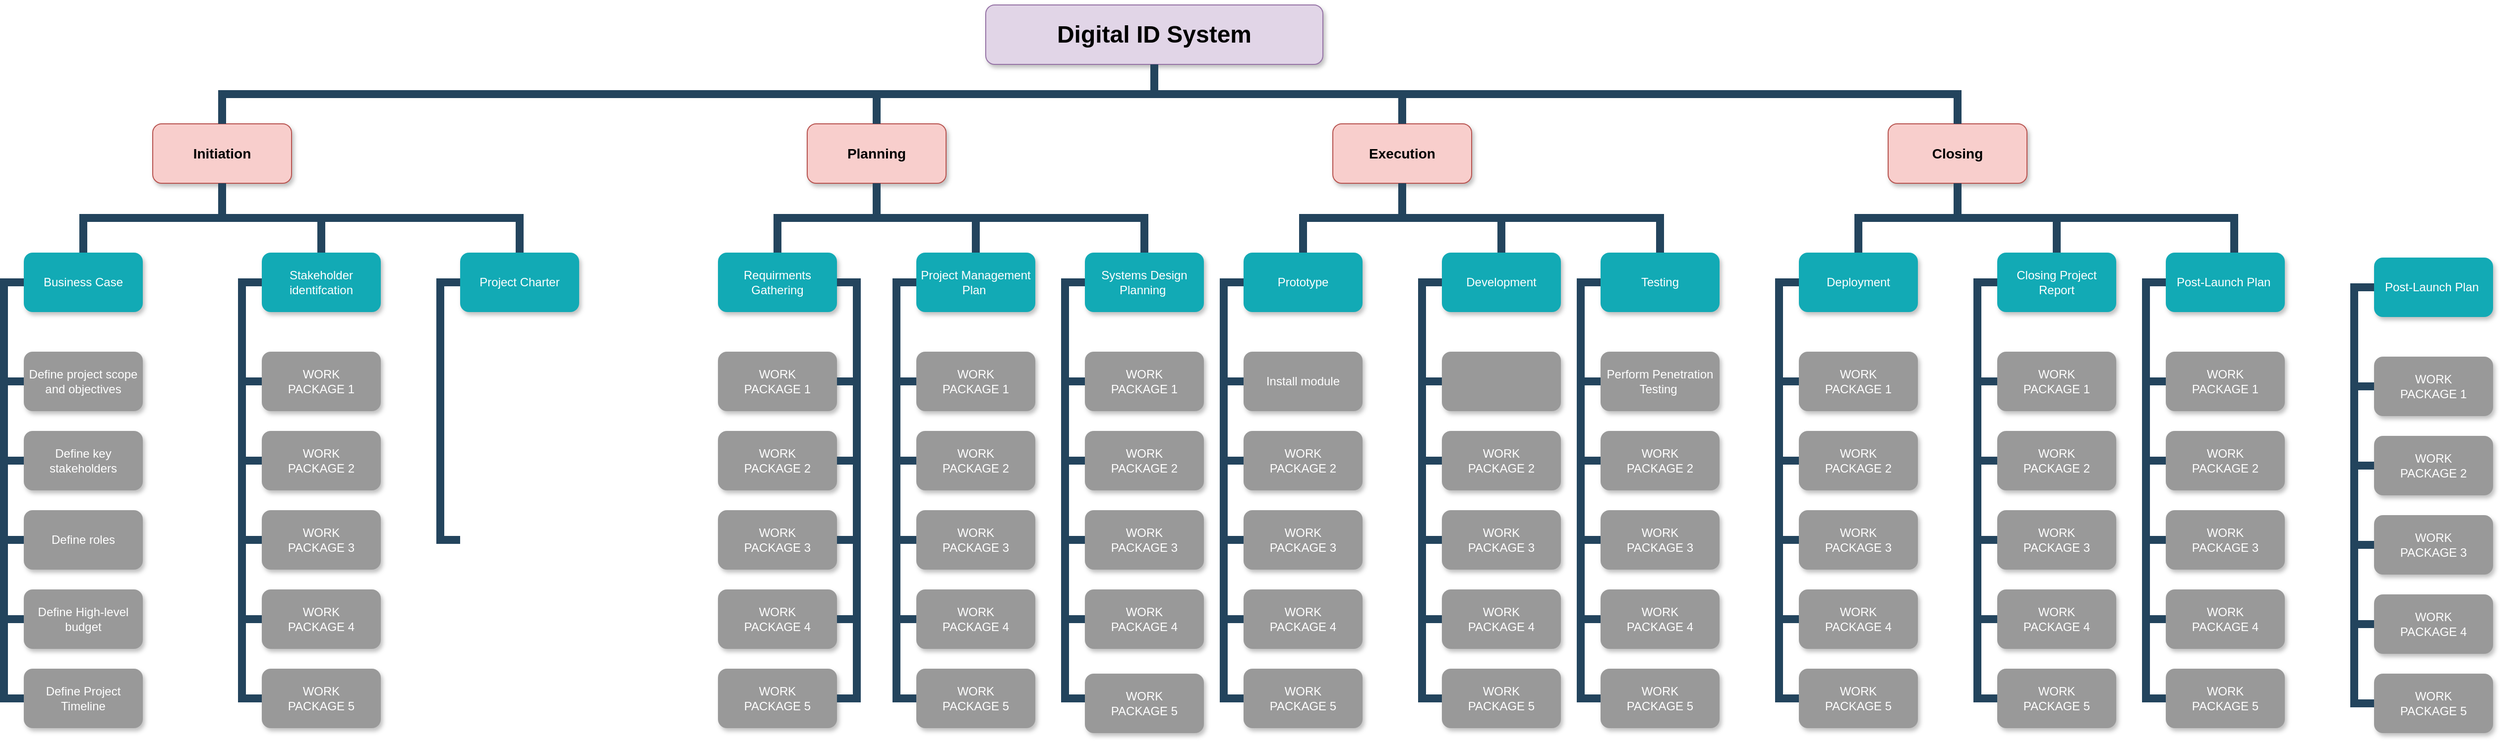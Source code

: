 <mxfile version="28.1.2">
  <diagram name="Page-1" id="64c3da0e-402f-94eb-ee01-a36477274f13">
    <mxGraphModel dx="1285" dy="650" grid="1" gridSize="10" guides="1" tooltips="1" connect="1" arrows="1" fold="1" page="1" pageScale="1" pageWidth="1169" pageHeight="826" background="none" math="0" shadow="0">
      <root>
        <mxCell id="0" />
        <mxCell id="1" parent="0" />
        <mxCell id="2" value="Digital ID System" style="whiteSpace=wrap;rounded=1;shadow=1;fillColor=#e1d5e7;strokeColor=#9673a6;fontStyle=1;fontSize=24" parent="1" vertex="1">
          <mxGeometry x="1000" y="50" width="340" height="60" as="geometry" />
        </mxCell>
        <mxCell id="3" value="Initiation" style="whiteSpace=wrap;rounded=1;fillColor=#f8cecc;strokeColor=#b85450;shadow=1;fontStyle=1;fontSize=14" parent="1" vertex="1">
          <mxGeometry x="160" y="170.0" width="140" height="60" as="geometry" />
        </mxCell>
        <mxCell id="4" value="Planning" style="whiteSpace=wrap;rounded=1;fillColor=#f8cecc;strokeColor=#b85450;shadow=1;fontStyle=1;fontSize=14" parent="1" vertex="1">
          <mxGeometry x="820" y="170.0" width="140" height="60" as="geometry" />
        </mxCell>
        <mxCell id="6" value="Execution" style="whiteSpace=wrap;rounded=1;fillColor=#f8cecc;strokeColor=#b85450;shadow=1;fontStyle=1;fontSize=14" parent="1" vertex="1">
          <mxGeometry x="1350" y="170.0" width="140" height="60" as="geometry" />
        </mxCell>
        <mxCell id="7" value="Closing" style="whiteSpace=wrap;rounded=1;fillColor=#f8cecc;strokeColor=#b85450;shadow=1;fontStyle=1;fontSize=14" parent="1" vertex="1">
          <mxGeometry x="1910" y="170.0" width="140" height="60" as="geometry" />
        </mxCell>
        <mxCell id="10" value="Business Case" style="whiteSpace=wrap;rounded=1;fillColor=#12AAB5;strokeColor=none;shadow=1;fontColor=#FFFFFF;" parent="1" vertex="1">
          <mxGeometry x="30" y="300.0" width="120" height="60" as="geometry" />
        </mxCell>
        <mxCell id="12" value="Stakeholder identifcation" style="whiteSpace=wrap;rounded=1;fillColor=#12AAB5;strokeColor=none;shadow=1;fontColor=#FFFFFF;" parent="1" vertex="1">
          <mxGeometry x="270" y="300.0" width="120" height="60" as="geometry" />
        </mxCell>
        <mxCell id="23" value="Define project scope and objectives" style="whiteSpace=wrap;rounded=1;fillColor=#999999;strokeColor=none;shadow=1;fontColor=#FFFFFF;fontStyle=0" parent="1" vertex="1">
          <mxGeometry x="30.0" y="400.0" width="120" height="60" as="geometry" />
        </mxCell>
        <mxCell id="24" value="Define key stakeholders" style="whiteSpace=wrap;rounded=1;fillColor=#999999;strokeColor=none;shadow=1;fontColor=#FFFFFF;fontStyle=0" parent="1" vertex="1">
          <mxGeometry x="30.0" y="480.0" width="120" height="60" as="geometry" />
        </mxCell>
        <mxCell id="25" value="Define roles" style="whiteSpace=wrap;rounded=1;fillColor=#999999;strokeColor=none;shadow=1;fontColor=#FFFFFF;fontStyle=0" parent="1" vertex="1">
          <mxGeometry x="30.0" y="560.0" width="120" height="60" as="geometry" />
        </mxCell>
        <mxCell id="26" value="Define High-level budget" style="whiteSpace=wrap;rounded=1;fillColor=#999999;strokeColor=none;shadow=1;fontColor=#FFFFFF;fontStyle=0" parent="1" vertex="1">
          <mxGeometry x="30.0" y="640.0" width="120" height="60" as="geometry" />
        </mxCell>
        <mxCell id="27" value="Define Project Timeline" style="whiteSpace=wrap;rounded=1;fillColor=#999999;strokeColor=none;shadow=1;fontColor=#FFFFFF;fontStyle=0" parent="1" vertex="1">
          <mxGeometry x="30.0" y="720.0" width="120" height="60" as="geometry" />
        </mxCell>
        <mxCell id="38" value="WORK&#xa;PACKAGE 1" style="whiteSpace=wrap;rounded=1;fillColor=#999999;strokeColor=none;shadow=1;fontColor=#FFFFFF;fontStyle=0" parent="1" vertex="1">
          <mxGeometry x="270.0" y="400.0" width="120" height="60" as="geometry" />
        </mxCell>
        <mxCell id="39" value="WORK&#xa;PACKAGE 2" style="whiteSpace=wrap;rounded=1;fillColor=#999999;strokeColor=none;shadow=1;fontColor=#FFFFFF;fontStyle=0" parent="1" vertex="1">
          <mxGeometry x="270.0" y="480.0" width="120" height="60" as="geometry" />
        </mxCell>
        <mxCell id="40" value="WORK&#xa;PACKAGE 3" style="whiteSpace=wrap;rounded=1;fillColor=#999999;strokeColor=none;shadow=1;fontColor=#FFFFFF;fontStyle=0" parent="1" vertex="1">
          <mxGeometry x="270.0" y="560.0" width="120" height="60" as="geometry" />
        </mxCell>
        <mxCell id="41" value="WORK&#xa;PACKAGE 4" style="whiteSpace=wrap;rounded=1;fillColor=#999999;strokeColor=none;shadow=1;fontColor=#FFFFFF;fontStyle=0" parent="1" vertex="1">
          <mxGeometry x="270.0" y="640.0" width="120" height="60" as="geometry" />
        </mxCell>
        <mxCell id="42" value="WORK&#xa;PACKAGE 5" style="whiteSpace=wrap;rounded=1;fillColor=#999999;strokeColor=none;shadow=1;fontColor=#FFFFFF;fontStyle=0" parent="1" vertex="1">
          <mxGeometry x="270" y="720.0" width="120" height="60" as="geometry" />
        </mxCell>
        <mxCell id="43" value="Requirments Gathering" style="whiteSpace=wrap;rounded=1;fillColor=#12AAB5;strokeColor=none;shadow=1;fontColor=#FFFFFF;" parent="1" vertex="1">
          <mxGeometry x="730.0" y="300.0" width="120" height="60" as="geometry" />
        </mxCell>
        <mxCell id="44" value="Project Management Plan " style="whiteSpace=wrap;rounded=1;fillColor=#12AAB5;strokeColor=none;shadow=1;fontColor=#FFFFFF;" parent="1" vertex="1">
          <mxGeometry x="930.0" y="300.0" width="120" height="60" as="geometry" />
        </mxCell>
        <mxCell id="45" value="WORK&#xa;PACKAGE 1" style="whiteSpace=wrap;rounded=1;fillColor=#999999;strokeColor=none;shadow=1;fontColor=#FFFFFF;fontStyle=0" parent="1" vertex="1">
          <mxGeometry x="730.0" y="400.0" width="120" height="60" as="geometry" />
        </mxCell>
        <mxCell id="46" value="WORK&#xa;PACKAGE 2" style="whiteSpace=wrap;rounded=1;fillColor=#999999;strokeColor=none;shadow=1;fontColor=#FFFFFF;fontStyle=0" parent="1" vertex="1">
          <mxGeometry x="730.0" y="480.0" width="120" height="60" as="geometry" />
        </mxCell>
        <mxCell id="47" value="WORK&#xa;PACKAGE 3" style="whiteSpace=wrap;rounded=1;fillColor=#999999;strokeColor=none;shadow=1;fontColor=#FFFFFF;fontStyle=0" parent="1" vertex="1">
          <mxGeometry x="730.0" y="560.0" width="120" height="60" as="geometry" />
        </mxCell>
        <mxCell id="48" value="WORK&#xa;PACKAGE 4" style="whiteSpace=wrap;rounded=1;fillColor=#999999;strokeColor=none;shadow=1;fontColor=#FFFFFF;fontStyle=0" parent="1" vertex="1">
          <mxGeometry x="730" y="640.0" width="120" height="60" as="geometry" />
        </mxCell>
        <mxCell id="49" value="WORK&#xa;PACKAGE 5" style="whiteSpace=wrap;rounded=1;fillColor=#999999;strokeColor=none;shadow=1;fontColor=#FFFFFF;fontStyle=0" parent="1" vertex="1">
          <mxGeometry x="730.0" y="720.0" width="120" height="60" as="geometry" />
        </mxCell>
        <mxCell id="50" value="WORK&#xa;PACKAGE 1" style="whiteSpace=wrap;rounded=1;fillColor=#999999;strokeColor=none;shadow=1;fontColor=#FFFFFF;fontStyle=0" parent="1" vertex="1">
          <mxGeometry x="930.0" y="400.0" width="120" height="60" as="geometry" />
        </mxCell>
        <mxCell id="51" value="WORK&#xa;PACKAGE 2" style="whiteSpace=wrap;rounded=1;fillColor=#999999;strokeColor=none;shadow=1;fontColor=#FFFFFF;fontStyle=0" parent="1" vertex="1">
          <mxGeometry x="930.0" y="480.0" width="120" height="60" as="geometry" />
        </mxCell>
        <mxCell id="52" value="WORK&#xa;PACKAGE 3" style="whiteSpace=wrap;rounded=1;fillColor=#999999;strokeColor=none;shadow=1;fontColor=#FFFFFF;fontStyle=0" parent="1" vertex="1">
          <mxGeometry x="930.0" y="560.0" width="120" height="60" as="geometry" />
        </mxCell>
        <mxCell id="53" value="WORK&#xa;PACKAGE 4" style="whiteSpace=wrap;rounded=1;fillColor=#999999;strokeColor=none;shadow=1;fontColor=#FFFFFF;fontStyle=0" parent="1" vertex="1">
          <mxGeometry x="930.0" y="640.0" width="120" height="60" as="geometry" />
        </mxCell>
        <mxCell id="54" value="WORK&#xa;PACKAGE 5" style="whiteSpace=wrap;rounded=1;fillColor=#999999;strokeColor=none;shadow=1;fontColor=#FFFFFF;fontStyle=0" parent="1" vertex="1">
          <mxGeometry x="930.0" y="720.0" width="120" height="60" as="geometry" />
        </mxCell>
        <mxCell id="103" value="" style="edgeStyle=elbowEdgeStyle;elbow=vertical;rounded=0;fontColor=#000000;endArrow=none;endFill=0;strokeWidth=8;strokeColor=#23445D;" parent="1" source="3" target="10" edge="1">
          <mxGeometry width="100" height="100" relative="1" as="geometry">
            <mxPoint x="20" y="290" as="sourcePoint" />
            <mxPoint x="120" y="190" as="targetPoint" />
          </mxGeometry>
        </mxCell>
        <mxCell id="104" value="" style="edgeStyle=elbowEdgeStyle;elbow=vertical;rounded=0;fontColor=#000000;endArrow=none;endFill=0;strokeWidth=8;strokeColor=#23445D;" parent="1" source="3" target="12" edge="1">
          <mxGeometry width="100" height="100" relative="1" as="geometry">
            <mxPoint x="360" y="290" as="sourcePoint" />
            <mxPoint x="460" y="190" as="targetPoint" />
          </mxGeometry>
        </mxCell>
        <mxCell id="105" value="" style="edgeStyle=elbowEdgeStyle;elbow=horizontal;rounded=0;fontColor=#000000;endArrow=none;endFill=0;strokeWidth=8;strokeColor=#23445D;" parent="1" source="10" target="23" edge="1">
          <mxGeometry width="100" height="100" relative="1" as="geometry">
            <mxPoint x="-30" y="480" as="sourcePoint" />
            <mxPoint x="70" y="380" as="targetPoint" />
            <Array as="points">
              <mxPoint x="10" y="380" />
            </Array>
          </mxGeometry>
        </mxCell>
        <mxCell id="106" value="" style="edgeStyle=elbowEdgeStyle;elbow=horizontal;rounded=0;fontColor=#000000;endArrow=none;endFill=0;strokeWidth=8;strokeColor=#23445D;" parent="1" source="10" target="24" edge="1">
          <mxGeometry width="100" height="100" relative="1" as="geometry">
            <mxPoint x="40" y="340" as="sourcePoint" />
            <mxPoint x="40" y="440" as="targetPoint" />
            <Array as="points">
              <mxPoint x="10" y="400" />
            </Array>
          </mxGeometry>
        </mxCell>
        <mxCell id="107" value="" style="edgeStyle=elbowEdgeStyle;elbow=horizontal;rounded=0;fontColor=#000000;endArrow=none;endFill=0;strokeWidth=8;strokeColor=#23445D;" parent="1" source="10" target="27" edge="1">
          <mxGeometry width="100" height="100" relative="1" as="geometry">
            <mxPoint x="40" y="340" as="sourcePoint" />
            <mxPoint x="40" y="440" as="targetPoint" />
            <Array as="points">
              <mxPoint x="10" y="540" />
            </Array>
          </mxGeometry>
        </mxCell>
        <mxCell id="109" value="" style="edgeStyle=elbowEdgeStyle;elbow=horizontal;rounded=0;fontColor=#000000;endArrow=none;endFill=0;strokeWidth=8;strokeColor=#23445D;" parent="1" source="10" target="26" edge="1">
          <mxGeometry width="100" height="100" relative="1" as="geometry">
            <mxPoint x="60" y="360" as="sourcePoint" />
            <mxPoint x="60" y="460" as="targetPoint" />
            <Array as="points">
              <mxPoint x="10" y="410" />
            </Array>
          </mxGeometry>
        </mxCell>
        <mxCell id="110" value="" style="edgeStyle=elbowEdgeStyle;elbow=horizontal;rounded=0;fontColor=#000000;endArrow=none;endFill=0;strokeWidth=8;strokeColor=#23445D;" parent="1" source="10" target="25" edge="1">
          <mxGeometry width="100" height="100" relative="1" as="geometry">
            <mxPoint x="70" y="370" as="sourcePoint" />
            <mxPoint x="70" y="470" as="targetPoint" />
            <Array as="points">
              <mxPoint x="10" y="430" />
            </Array>
          </mxGeometry>
        </mxCell>
        <mxCell id="111" value="" style="edgeStyle=elbowEdgeStyle;elbow=horizontal;rounded=0;fontColor=#000000;endArrow=none;endFill=0;strokeWidth=8;strokeColor=#23445D;" parent="1" target="38" edge="1">
          <mxGeometry width="100" height="100" relative="1" as="geometry">
            <mxPoint x="260" y="330.0" as="sourcePoint" />
            <mxPoint x="260" y="430.0" as="targetPoint" />
            <Array as="points">
              <mxPoint x="250" y="380" />
            </Array>
          </mxGeometry>
        </mxCell>
        <mxCell id="112" value="" style="edgeStyle=elbowEdgeStyle;elbow=horizontal;rounded=0;fontColor=#000000;endArrow=none;endFill=0;strokeWidth=8;strokeColor=#23445D;" parent="1" source="12" target="39" edge="1">
          <mxGeometry width="100" height="100" relative="1" as="geometry">
            <mxPoint x="260" y="330.0" as="sourcePoint" />
            <mxPoint x="260" y="510.0" as="targetPoint" />
            <Array as="points">
              <mxPoint x="250" y="420" />
            </Array>
          </mxGeometry>
        </mxCell>
        <mxCell id="113" value="" style="edgeStyle=elbowEdgeStyle;elbow=horizontal;rounded=0;fontColor=#000000;endArrow=none;endFill=0;strokeWidth=8;strokeColor=#23445D;" parent="1" source="12" target="42" edge="1">
          <mxGeometry width="100" height="100" relative="1" as="geometry">
            <mxPoint x="260" y="330.0" as="sourcePoint" />
            <mxPoint x="260.0" y="750.0" as="targetPoint" />
            <Array as="points">
              <mxPoint x="250" y="540" />
            </Array>
          </mxGeometry>
        </mxCell>
        <mxCell id="114" value="" style="edgeStyle=elbowEdgeStyle;elbow=horizontal;rounded=0;fontColor=#000000;endArrow=none;endFill=0;strokeWidth=8;strokeColor=#23445D;" parent="1" source="12" target="41" edge="1">
          <mxGeometry width="100" height="100" relative="1" as="geometry">
            <mxPoint x="260" y="330.0" as="sourcePoint" />
            <mxPoint x="260.0" y="670.0" as="targetPoint" />
            <Array as="points">
              <mxPoint x="250" y="500" />
            </Array>
          </mxGeometry>
        </mxCell>
        <mxCell id="115" value="" style="edgeStyle=elbowEdgeStyle;elbow=horizontal;rounded=0;fontColor=#000000;endArrow=none;endFill=0;strokeWidth=8;strokeColor=#23445D;" parent="1" source="12" target="40" edge="1">
          <mxGeometry width="100" height="100" relative="1" as="geometry">
            <mxPoint x="260" y="330.0" as="sourcePoint" />
            <mxPoint x="260" y="590.0" as="targetPoint" />
            <Array as="points">
              <mxPoint x="250" y="460" />
            </Array>
          </mxGeometry>
        </mxCell>
        <mxCell id="116" value="" style="edgeStyle=elbowEdgeStyle;elbow=vertical;rounded=0;fontColor=#000000;endArrow=none;endFill=0;strokeWidth=8;strokeColor=#23445D;" parent="1" source="4" target="43" edge="1">
          <mxGeometry width="100" height="100" relative="1" as="geometry">
            <mxPoint x="530" y="240.0" as="sourcePoint" />
            <mxPoint x="430" y="310" as="targetPoint" />
          </mxGeometry>
        </mxCell>
        <mxCell id="117" value="" style="edgeStyle=elbowEdgeStyle;elbow=vertical;rounded=0;fontColor=#000000;endArrow=none;endFill=0;strokeWidth=8;strokeColor=#23445D;" parent="1" source="4" target="44" edge="1">
          <mxGeometry width="100" height="100" relative="1" as="geometry">
            <mxPoint x="530" y="240.0" as="sourcePoint" />
            <mxPoint x="630" y="310" as="targetPoint" />
          </mxGeometry>
        </mxCell>
        <mxCell id="118" value="" style="edgeStyle=elbowEdgeStyle;elbow=horizontal;rounded=0;fontColor=#000000;endArrow=none;endFill=0;strokeWidth=8;strokeColor=#23445D;" parent="1" source="43" target="45" edge="1">
          <mxGeometry width="100" height="100" relative="1" as="geometry">
            <mxPoint x="870" y="330.0" as="sourcePoint" />
            <mxPoint x="880.0" y="430" as="targetPoint" />
            <Array as="points">
              <mxPoint x="870" y="380" />
            </Array>
          </mxGeometry>
        </mxCell>
        <mxCell id="119" value="" style="edgeStyle=elbowEdgeStyle;elbow=horizontal;rounded=0;fontColor=#000000;endArrow=none;endFill=0;strokeWidth=8;strokeColor=#23445D;" parent="1" source="43" target="46" edge="1">
          <mxGeometry width="100" height="100" relative="1" as="geometry">
            <mxPoint x="880" y="330" as="sourcePoint" />
            <mxPoint x="880.0" y="510" as="targetPoint" />
            <Array as="points">
              <mxPoint x="870" y="420" />
            </Array>
          </mxGeometry>
        </mxCell>
        <mxCell id="120" value="" style="edgeStyle=elbowEdgeStyle;elbow=horizontal;rounded=0;fontColor=#000000;endArrow=none;endFill=0;strokeWidth=8;strokeColor=#23445D;" parent="1" source="43" target="49" edge="1">
          <mxGeometry width="100" height="100" relative="1" as="geometry">
            <mxPoint x="880" y="330" as="sourcePoint" />
            <mxPoint x="880" y="750" as="targetPoint" />
            <Array as="points">
              <mxPoint x="870" y="550" />
            </Array>
          </mxGeometry>
        </mxCell>
        <mxCell id="121" value="" style="edgeStyle=elbowEdgeStyle;elbow=horizontal;rounded=0;fontColor=#000000;endArrow=none;endFill=0;strokeWidth=8;strokeColor=#23445D;" parent="1" source="43" target="48" edge="1">
          <mxGeometry width="100" height="100" relative="1" as="geometry">
            <mxPoint x="880" y="330" as="sourcePoint" />
            <mxPoint x="880" y="670" as="targetPoint" />
            <Array as="points">
              <mxPoint x="870" y="500" />
            </Array>
          </mxGeometry>
        </mxCell>
        <mxCell id="122" value="" style="edgeStyle=elbowEdgeStyle;elbow=horizontal;rounded=0;fontColor=#000000;endArrow=none;endFill=0;strokeWidth=8;strokeColor=#23445D;" parent="1" source="43" target="47" edge="1">
          <mxGeometry width="100" height="100" relative="1" as="geometry">
            <mxPoint x="880" y="330" as="sourcePoint" />
            <mxPoint x="880.0" y="590" as="targetPoint" />
            <Array as="points">
              <mxPoint x="870" y="470" />
            </Array>
          </mxGeometry>
        </mxCell>
        <mxCell id="123" value="" style="edgeStyle=elbowEdgeStyle;elbow=horizontal;rounded=0;fontColor=#000000;endArrow=none;endFill=0;strokeWidth=8;strokeColor=#23445D;" parent="1" source="44" target="50" edge="1">
          <mxGeometry width="100" height="100" relative="1" as="geometry">
            <mxPoint x="900" y="330.0" as="sourcePoint" />
            <mxPoint x="910.0" y="430" as="targetPoint" />
            <Array as="points">
              <mxPoint x="910" y="380" />
            </Array>
          </mxGeometry>
        </mxCell>
        <mxCell id="124" value="" style="edgeStyle=elbowEdgeStyle;elbow=horizontal;rounded=0;fontColor=#000000;endArrow=none;endFill=0;strokeWidth=8;strokeColor=#23445D;" parent="1" source="44" target="51" edge="1">
          <mxGeometry width="100" height="100" relative="1" as="geometry">
            <mxPoint x="910" y="330" as="sourcePoint" />
            <mxPoint x="910.0" y="510" as="targetPoint" />
            <Array as="points">
              <mxPoint x="910" y="420" />
            </Array>
          </mxGeometry>
        </mxCell>
        <mxCell id="125" value="" style="edgeStyle=elbowEdgeStyle;elbow=horizontal;rounded=0;fontColor=#000000;endArrow=none;endFill=0;strokeWidth=8;strokeColor=#23445D;" parent="1" source="44" target="54" edge="1">
          <mxGeometry width="100" height="100" relative="1" as="geometry">
            <mxPoint x="910" y="330" as="sourcePoint" />
            <mxPoint x="910" y="750" as="targetPoint" />
            <Array as="points">
              <mxPoint x="910" y="540" />
            </Array>
          </mxGeometry>
        </mxCell>
        <mxCell id="126" value="" style="edgeStyle=elbowEdgeStyle;elbow=horizontal;rounded=0;fontColor=#000000;endArrow=none;endFill=0;strokeWidth=8;strokeColor=#23445D;" parent="1" source="44" target="53" edge="1">
          <mxGeometry width="100" height="100" relative="1" as="geometry">
            <mxPoint x="910" y="330" as="sourcePoint" />
            <mxPoint x="910" y="670" as="targetPoint" />
            <Array as="points">
              <mxPoint x="910" y="500" />
            </Array>
          </mxGeometry>
        </mxCell>
        <mxCell id="127" value="" style="edgeStyle=elbowEdgeStyle;elbow=horizontal;rounded=0;fontColor=#000000;endArrow=none;endFill=0;strokeWidth=8;strokeColor=#23445D;" parent="1" source="44" target="52" edge="1">
          <mxGeometry width="100" height="100" relative="1" as="geometry">
            <mxPoint x="910" y="330" as="sourcePoint" />
            <mxPoint x="910.0" y="590" as="targetPoint" />
            <Array as="points">
              <mxPoint x="910" y="470" />
            </Array>
          </mxGeometry>
        </mxCell>
        <mxCell id="133" value="Prototype" style="whiteSpace=wrap;rounded=1;fillColor=#12AAB5;strokeColor=none;shadow=1;fontColor=#FFFFFF;" parent="1" vertex="1">
          <mxGeometry x="1260.0" y="300.0" width="120" height="60" as="geometry" />
        </mxCell>
        <mxCell id="134" value="Development" style="whiteSpace=wrap;rounded=1;fillColor=#12AAB5;strokeColor=none;shadow=1;fontColor=#FFFFFF;" parent="1" vertex="1">
          <mxGeometry x="1460.0" y="300.0" width="120" height="60" as="geometry" />
        </mxCell>
        <mxCell id="135" value="Install module" style="whiteSpace=wrap;rounded=1;fillColor=#999999;strokeColor=none;shadow=1;fontColor=#FFFFFF;fontStyle=0" parent="1" vertex="1">
          <mxGeometry x="1260.0" y="400.0" width="120" height="60" as="geometry" />
        </mxCell>
        <mxCell id="136" value="WORK&#xa;PACKAGE 2" style="whiteSpace=wrap;rounded=1;fillColor=#999999;strokeColor=none;shadow=1;fontColor=#FFFFFF;fontStyle=0" parent="1" vertex="1">
          <mxGeometry x="1260" y="480.0" width="120" height="60" as="geometry" />
        </mxCell>
        <mxCell id="137" value="WORK&#xa;PACKAGE 3" style="whiteSpace=wrap;rounded=1;fillColor=#999999;strokeColor=none;shadow=1;fontColor=#FFFFFF;fontStyle=0" parent="1" vertex="1">
          <mxGeometry x="1260.0" y="560.0" width="120" height="60" as="geometry" />
        </mxCell>
        <mxCell id="138" value="WORK&#xa;PACKAGE 4" style="whiteSpace=wrap;rounded=1;fillColor=#999999;strokeColor=none;shadow=1;fontColor=#FFFFFF;fontStyle=0" parent="1" vertex="1">
          <mxGeometry x="1260" y="640.0" width="120" height="60" as="geometry" />
        </mxCell>
        <mxCell id="139" value="WORK&#xa;PACKAGE 5" style="whiteSpace=wrap;rounded=1;fillColor=#999999;strokeColor=none;shadow=1;fontColor=#FFFFFF;fontStyle=0" parent="1" vertex="1">
          <mxGeometry x="1260" y="720.0" width="120" height="60" as="geometry" />
        </mxCell>
        <mxCell id="140" value="" style="whiteSpace=wrap;rounded=1;fillColor=#999999;strokeColor=none;shadow=1;fontColor=#FFFFFF;fontStyle=0" parent="1" vertex="1">
          <mxGeometry x="1460.0" y="400.0" width="120" height="60" as="geometry" />
        </mxCell>
        <mxCell id="141" value="WORK&#xa;PACKAGE 2" style="whiteSpace=wrap;rounded=1;fillColor=#999999;strokeColor=none;shadow=1;fontColor=#FFFFFF;fontStyle=0" parent="1" vertex="1">
          <mxGeometry x="1460.0" y="480.0" width="120" height="60" as="geometry" />
        </mxCell>
        <mxCell id="142" value="WORK&#xa;PACKAGE 3" style="whiteSpace=wrap;rounded=1;fillColor=#999999;strokeColor=none;shadow=1;fontColor=#FFFFFF;fontStyle=0" parent="1" vertex="1">
          <mxGeometry x="1460.0" y="560.0" width="120" height="60" as="geometry" />
        </mxCell>
        <mxCell id="143" value="WORK&#xa;PACKAGE 4" style="whiteSpace=wrap;rounded=1;fillColor=#999999;strokeColor=none;shadow=1;fontColor=#FFFFFF;fontStyle=0" parent="1" vertex="1">
          <mxGeometry x="1460.0" y="640.0" width="120" height="60" as="geometry" />
        </mxCell>
        <mxCell id="144" value="WORK&#xa;PACKAGE 5" style="whiteSpace=wrap;rounded=1;fillColor=#999999;strokeColor=none;shadow=1;fontColor=#FFFFFF;fontStyle=0" parent="1" vertex="1">
          <mxGeometry x="1460.0" y="720.0" width="120" height="60" as="geometry" />
        </mxCell>
        <mxCell id="145" value="" style="edgeStyle=elbowEdgeStyle;elbow=horizontal;rounded=0;fontColor=#000000;endArrow=none;endFill=0;strokeWidth=8;strokeColor=#23445D;" parent="1" source="133" target="135" edge="1">
          <mxGeometry width="100" height="100" relative="1" as="geometry">
            <mxPoint x="1240" y="330.0" as="sourcePoint" />
            <mxPoint x="1250.0" y="430" as="targetPoint" />
            <Array as="points">
              <mxPoint x="1240" y="380" />
            </Array>
          </mxGeometry>
        </mxCell>
        <mxCell id="146" value="" style="edgeStyle=elbowEdgeStyle;elbow=horizontal;rounded=0;fontColor=#000000;endArrow=none;endFill=0;strokeWidth=8;strokeColor=#23445D;" parent="1" source="133" target="136" edge="1">
          <mxGeometry width="100" height="100" relative="1" as="geometry">
            <mxPoint x="1250" y="330" as="sourcePoint" />
            <mxPoint x="1250.0" y="510" as="targetPoint" />
            <Array as="points">
              <mxPoint x="1240" y="420" />
            </Array>
          </mxGeometry>
        </mxCell>
        <mxCell id="147" value="" style="edgeStyle=elbowEdgeStyle;elbow=horizontal;rounded=0;fontColor=#000000;endArrow=none;endFill=0;strokeWidth=8;strokeColor=#23445D;" parent="1" source="133" target="139" edge="1">
          <mxGeometry width="100" height="100" relative="1" as="geometry">
            <mxPoint x="1250" y="330" as="sourcePoint" />
            <mxPoint x="1250" y="750" as="targetPoint" />
            <Array as="points">
              <mxPoint x="1240" y="550" />
            </Array>
          </mxGeometry>
        </mxCell>
        <mxCell id="148" value="" style="edgeStyle=elbowEdgeStyle;elbow=horizontal;rounded=0;fontColor=#000000;endArrow=none;endFill=0;strokeWidth=8;strokeColor=#23445D;" parent="1" source="133" target="138" edge="1">
          <mxGeometry width="100" height="100" relative="1" as="geometry">
            <mxPoint x="1250" y="330" as="sourcePoint" />
            <mxPoint x="1250" y="670" as="targetPoint" />
            <Array as="points">
              <mxPoint x="1240" y="500" />
            </Array>
          </mxGeometry>
        </mxCell>
        <mxCell id="149" value="" style="edgeStyle=elbowEdgeStyle;elbow=horizontal;rounded=0;fontColor=#000000;endArrow=none;endFill=0;strokeWidth=8;strokeColor=#23445D;" parent="1" source="133" target="137" edge="1">
          <mxGeometry width="100" height="100" relative="1" as="geometry">
            <mxPoint x="1250" y="330" as="sourcePoint" />
            <mxPoint x="1250.0" y="590" as="targetPoint" />
            <Array as="points">
              <mxPoint x="1240" y="470" />
            </Array>
          </mxGeometry>
        </mxCell>
        <mxCell id="150" value="" style="edgeStyle=elbowEdgeStyle;elbow=horizontal;rounded=0;fontColor=#000000;endArrow=none;endFill=0;strokeWidth=8;strokeColor=#23445D;" parent="1" source="134" target="140" edge="1">
          <mxGeometry width="100" height="100" relative="1" as="geometry">
            <mxPoint x="1430" y="330.0" as="sourcePoint" />
            <mxPoint x="1440.0" y="430" as="targetPoint" />
            <Array as="points">
              <mxPoint x="1440" y="380" />
            </Array>
          </mxGeometry>
        </mxCell>
        <mxCell id="151" value="" style="edgeStyle=elbowEdgeStyle;elbow=horizontal;rounded=0;fontColor=#000000;endArrow=none;endFill=0;strokeWidth=8;strokeColor=#23445D;" parent="1" source="134" target="141" edge="1">
          <mxGeometry width="100" height="100" relative="1" as="geometry">
            <mxPoint x="1440" y="330" as="sourcePoint" />
            <mxPoint x="1440.0" y="510" as="targetPoint" />
            <Array as="points">
              <mxPoint x="1440" y="420" />
            </Array>
          </mxGeometry>
        </mxCell>
        <mxCell id="152" value="" style="edgeStyle=elbowEdgeStyle;elbow=horizontal;rounded=0;fontColor=#000000;endArrow=none;endFill=0;strokeWidth=8;strokeColor=#23445D;" parent="1" source="134" target="144" edge="1">
          <mxGeometry width="100" height="100" relative="1" as="geometry">
            <mxPoint x="1440" y="330" as="sourcePoint" />
            <mxPoint x="1440" y="750" as="targetPoint" />
            <Array as="points">
              <mxPoint x="1440" y="540" />
            </Array>
          </mxGeometry>
        </mxCell>
        <mxCell id="153" value="" style="edgeStyle=elbowEdgeStyle;elbow=horizontal;rounded=0;fontColor=#000000;endArrow=none;endFill=0;strokeWidth=8;strokeColor=#23445D;" parent="1" source="134" target="143" edge="1">
          <mxGeometry width="100" height="100" relative="1" as="geometry">
            <mxPoint x="1440" y="330" as="sourcePoint" />
            <mxPoint x="1440" y="670" as="targetPoint" />
            <Array as="points">
              <mxPoint x="1440" y="500" />
            </Array>
          </mxGeometry>
        </mxCell>
        <mxCell id="154" value="" style="edgeStyle=elbowEdgeStyle;elbow=horizontal;rounded=0;fontColor=#000000;endArrow=none;endFill=0;strokeWidth=8;strokeColor=#23445D;" parent="1" source="134" target="142" edge="1">
          <mxGeometry width="100" height="100" relative="1" as="geometry">
            <mxPoint x="1440" y="330" as="sourcePoint" />
            <mxPoint x="1440.0" y="590" as="targetPoint" />
            <Array as="points">
              <mxPoint x="1440" y="470" />
            </Array>
          </mxGeometry>
        </mxCell>
        <mxCell id="155" value="Deployment" style="whiteSpace=wrap;rounded=1;fillColor=#12AAB5;strokeColor=none;shadow=1;fontColor=#FFFFFF;" parent="1" vertex="1">
          <mxGeometry x="1820.0" y="300.0" width="120" height="60" as="geometry" />
        </mxCell>
        <mxCell id="156" value="Closing Project Report" style="whiteSpace=wrap;rounded=1;fillColor=#12AAB5;strokeColor=none;shadow=1;fontColor=#FFFFFF;" parent="1" vertex="1">
          <mxGeometry x="2020.0" y="300.0" width="120" height="60" as="geometry" />
        </mxCell>
        <mxCell id="157" value="WORK&#xa;PACKAGE 1" style="whiteSpace=wrap;rounded=1;fillColor=#999999;strokeColor=none;shadow=1;fontColor=#FFFFFF;fontStyle=0" parent="1" vertex="1">
          <mxGeometry x="1820.0" y="400.0" width="120" height="60" as="geometry" />
        </mxCell>
        <mxCell id="158" value="WORK&#xa;PACKAGE 2" style="whiteSpace=wrap;rounded=1;fillColor=#999999;strokeColor=none;shadow=1;fontColor=#FFFFFF;fontStyle=0" parent="1" vertex="1">
          <mxGeometry x="1820" y="480.0" width="120" height="60" as="geometry" />
        </mxCell>
        <mxCell id="159" value="WORK&#xa;PACKAGE 3" style="whiteSpace=wrap;rounded=1;fillColor=#999999;strokeColor=none;shadow=1;fontColor=#FFFFFF;fontStyle=0" parent="1" vertex="1">
          <mxGeometry x="1820.0" y="560.0" width="120" height="60" as="geometry" />
        </mxCell>
        <mxCell id="160" value="WORK&#xa;PACKAGE 4" style="whiteSpace=wrap;rounded=1;fillColor=#999999;strokeColor=none;shadow=1;fontColor=#FFFFFF;fontStyle=0" parent="1" vertex="1">
          <mxGeometry x="1820" y="640.0" width="120" height="60" as="geometry" />
        </mxCell>
        <mxCell id="161" value="WORK&#xa;PACKAGE 5" style="whiteSpace=wrap;rounded=1;fillColor=#999999;strokeColor=none;shadow=1;fontColor=#FFFFFF;fontStyle=0" parent="1" vertex="1">
          <mxGeometry x="1820" y="720.0" width="120" height="60" as="geometry" />
        </mxCell>
        <mxCell id="162" value="WORK&#xa;PACKAGE 1" style="whiteSpace=wrap;rounded=1;fillColor=#999999;strokeColor=none;shadow=1;fontColor=#FFFFFF;fontStyle=0" parent="1" vertex="1">
          <mxGeometry x="2020.0" y="400.0" width="120" height="60" as="geometry" />
        </mxCell>
        <mxCell id="163" value="WORK&#xa;PACKAGE 2" style="whiteSpace=wrap;rounded=1;fillColor=#999999;strokeColor=none;shadow=1;fontColor=#FFFFFF;fontStyle=0" parent="1" vertex="1">
          <mxGeometry x="2020.0" y="480.0" width="120" height="60" as="geometry" />
        </mxCell>
        <mxCell id="164" value="WORK&#xa;PACKAGE 3" style="whiteSpace=wrap;rounded=1;fillColor=#999999;strokeColor=none;shadow=1;fontColor=#FFFFFF;fontStyle=0" parent="1" vertex="1">
          <mxGeometry x="2020.0" y="560.0" width="120" height="60" as="geometry" />
        </mxCell>
        <mxCell id="165" value="WORK&#xa;PACKAGE 4" style="whiteSpace=wrap;rounded=1;fillColor=#999999;strokeColor=none;shadow=1;fontColor=#FFFFFF;fontStyle=0" parent="1" vertex="1">
          <mxGeometry x="2020.0" y="640.0" width="120" height="60" as="geometry" />
        </mxCell>
        <mxCell id="166" value="WORK&#xa;PACKAGE 5" style="whiteSpace=wrap;rounded=1;fillColor=#999999;strokeColor=none;shadow=1;fontColor=#FFFFFF;fontStyle=0" parent="1" vertex="1">
          <mxGeometry x="2020.0" y="720.0" width="120" height="60" as="geometry" />
        </mxCell>
        <mxCell id="167" value="" style="edgeStyle=elbowEdgeStyle;elbow=horizontal;rounded=0;fontColor=#000000;endArrow=none;endFill=0;strokeWidth=8;strokeColor=#23445D;" parent="1" source="155" target="157" edge="1">
          <mxGeometry width="100" height="100" relative="1" as="geometry">
            <mxPoint x="1800" y="330.0" as="sourcePoint" />
            <mxPoint x="1810.0" y="430.0" as="targetPoint" />
            <Array as="points">
              <mxPoint x="1800" y="380.0" />
            </Array>
          </mxGeometry>
        </mxCell>
        <mxCell id="168" value="" style="edgeStyle=elbowEdgeStyle;elbow=horizontal;rounded=0;fontColor=#000000;endArrow=none;endFill=0;strokeWidth=8;strokeColor=#23445D;" parent="1" source="155" target="158" edge="1">
          <mxGeometry width="100" height="100" relative="1" as="geometry">
            <mxPoint x="1810" y="330.0" as="sourcePoint" />
            <mxPoint x="1810.0" y="510.0" as="targetPoint" />
            <Array as="points">
              <mxPoint x="1800" y="420.0" />
            </Array>
          </mxGeometry>
        </mxCell>
        <mxCell id="169" value="" style="edgeStyle=elbowEdgeStyle;elbow=horizontal;rounded=0;fontColor=#000000;endArrow=none;endFill=0;strokeWidth=8;strokeColor=#23445D;" parent="1" source="155" target="161" edge="1">
          <mxGeometry width="100" height="100" relative="1" as="geometry">
            <mxPoint x="1810" y="330.0" as="sourcePoint" />
            <mxPoint x="1810" y="750.0" as="targetPoint" />
            <Array as="points">
              <mxPoint x="1800" y="550.0" />
            </Array>
          </mxGeometry>
        </mxCell>
        <mxCell id="170" value="" style="edgeStyle=elbowEdgeStyle;elbow=horizontal;rounded=0;fontColor=#000000;endArrow=none;endFill=0;strokeWidth=8;strokeColor=#23445D;" parent="1" source="155" target="160" edge="1">
          <mxGeometry width="100" height="100" relative="1" as="geometry">
            <mxPoint x="1810" y="330.0" as="sourcePoint" />
            <mxPoint x="1810" y="670.0" as="targetPoint" />
            <Array as="points">
              <mxPoint x="1800" y="500.0" />
            </Array>
          </mxGeometry>
        </mxCell>
        <mxCell id="171" value="" style="edgeStyle=elbowEdgeStyle;elbow=horizontal;rounded=0;fontColor=#000000;endArrow=none;endFill=0;strokeWidth=8;strokeColor=#23445D;" parent="1" source="155" target="159" edge="1">
          <mxGeometry width="100" height="100" relative="1" as="geometry">
            <mxPoint x="1810" y="330.0" as="sourcePoint" />
            <mxPoint x="1810.0" y="590.0" as="targetPoint" />
            <Array as="points">
              <mxPoint x="1800" y="470.0" />
            </Array>
          </mxGeometry>
        </mxCell>
        <mxCell id="172" value="" style="edgeStyle=elbowEdgeStyle;elbow=horizontal;rounded=0;fontColor=#000000;endArrow=none;endFill=0;strokeWidth=8;strokeColor=#23445D;" parent="1" source="156" target="162" edge="1">
          <mxGeometry width="100" height="100" relative="1" as="geometry">
            <mxPoint x="1990" y="330.0" as="sourcePoint" />
            <mxPoint x="2000.0" y="430.0" as="targetPoint" />
            <Array as="points">
              <mxPoint x="2000" y="380.0" />
            </Array>
          </mxGeometry>
        </mxCell>
        <mxCell id="173" value="" style="edgeStyle=elbowEdgeStyle;elbow=horizontal;rounded=0;fontColor=#000000;endArrow=none;endFill=0;strokeWidth=8;strokeColor=#23445D;" parent="1" source="156" target="163" edge="1">
          <mxGeometry width="100" height="100" relative="1" as="geometry">
            <mxPoint x="2000" y="330.0" as="sourcePoint" />
            <mxPoint x="2000.0" y="510.0" as="targetPoint" />
            <Array as="points">
              <mxPoint x="2000" y="420.0" />
            </Array>
          </mxGeometry>
        </mxCell>
        <mxCell id="174" value="" style="edgeStyle=elbowEdgeStyle;elbow=horizontal;rounded=0;fontColor=#000000;endArrow=none;endFill=0;strokeWidth=8;strokeColor=#23445D;" parent="1" source="156" target="166" edge="1">
          <mxGeometry width="100" height="100" relative="1" as="geometry">
            <mxPoint x="2000" y="330.0" as="sourcePoint" />
            <mxPoint x="2000" y="750.0" as="targetPoint" />
            <Array as="points">
              <mxPoint x="2000" y="540.0" />
            </Array>
          </mxGeometry>
        </mxCell>
        <mxCell id="175" value="" style="edgeStyle=elbowEdgeStyle;elbow=horizontal;rounded=0;fontColor=#000000;endArrow=none;endFill=0;strokeWidth=8;strokeColor=#23445D;" parent="1" source="156" target="165" edge="1">
          <mxGeometry width="100" height="100" relative="1" as="geometry">
            <mxPoint x="2000" y="330.0" as="sourcePoint" />
            <mxPoint x="2000" y="670.0" as="targetPoint" />
            <Array as="points">
              <mxPoint x="2000" y="500.0" />
            </Array>
          </mxGeometry>
        </mxCell>
        <mxCell id="176" value="" style="edgeStyle=elbowEdgeStyle;elbow=horizontal;rounded=0;fontColor=#000000;endArrow=none;endFill=0;strokeWidth=8;strokeColor=#23445D;" parent="1" source="156" target="164" edge="1">
          <mxGeometry width="100" height="100" relative="1" as="geometry">
            <mxPoint x="2000" y="330.0" as="sourcePoint" />
            <mxPoint x="2000.0" y="590.0" as="targetPoint" />
            <Array as="points">
              <mxPoint x="2000" y="470.0" />
            </Array>
          </mxGeometry>
        </mxCell>
        <mxCell id="221" value="" style="edgeStyle=elbowEdgeStyle;elbow=vertical;rounded=0;fontColor=#000000;endArrow=none;endFill=0;strokeWidth=8;strokeColor=#23445D;" parent="1" source="6" target="133" edge="1">
          <mxGeometry width="100" height="100" relative="1" as="geometry">
            <mxPoint x="1230" y="270" as="sourcePoint" />
            <mxPoint x="1330" y="170" as="targetPoint" />
          </mxGeometry>
        </mxCell>
        <mxCell id="222" value="" style="edgeStyle=elbowEdgeStyle;elbow=vertical;rounded=0;fontColor=#000000;endArrow=none;endFill=0;strokeWidth=8;strokeColor=#23445D;" parent="1" source="6" target="134" edge="1">
          <mxGeometry width="100" height="100" relative="1" as="geometry">
            <mxPoint x="1480" y="280" as="sourcePoint" />
            <mxPoint x="1580" y="180" as="targetPoint" />
          </mxGeometry>
        </mxCell>
        <mxCell id="223" value="" style="edgeStyle=elbowEdgeStyle;elbow=vertical;rounded=0;fontColor=#000000;endArrow=none;endFill=0;strokeWidth=8;strokeColor=#23445D;" parent="1" source="7" target="155" edge="1">
          <mxGeometry width="100" height="100" relative="1" as="geometry">
            <mxPoint x="1980" y="300" as="sourcePoint" />
            <mxPoint x="1880" y="190" as="targetPoint" />
          </mxGeometry>
        </mxCell>
        <mxCell id="224" value="" style="edgeStyle=elbowEdgeStyle;elbow=vertical;rounded=0;fontColor=#000000;endArrow=none;endFill=0;strokeWidth=8;strokeColor=#23445D;" parent="1" source="7" target="156" edge="1">
          <mxGeometry width="100" height="100" relative="1" as="geometry">
            <mxPoint x="2070" y="290" as="sourcePoint" />
            <mxPoint x="2170" y="190" as="targetPoint" />
          </mxGeometry>
        </mxCell>
        <mxCell id="229" value="" style="edgeStyle=elbowEdgeStyle;elbow=vertical;rounded=0;fontColor=#000000;endArrow=none;endFill=0;strokeWidth=8;strokeColor=#23445D;" parent="1" source="2" target="3" edge="1">
          <mxGeometry width="100" height="100" relative="1" as="geometry">
            <mxPoint x="540" y="140" as="sourcePoint" />
            <mxPoint x="640" y="40" as="targetPoint" />
          </mxGeometry>
        </mxCell>
        <mxCell id="230" value="" style="edgeStyle=elbowEdgeStyle;elbow=vertical;rounded=0;fontColor=#000000;endArrow=none;endFill=0;strokeWidth=8;strokeColor=#23445D;" parent="1" source="2" target="4" edge="1">
          <mxGeometry width="100" height="100" relative="1" as="geometry">
            <mxPoint x="550" y="150" as="sourcePoint" />
            <mxPoint x="650" y="50" as="targetPoint" />
          </mxGeometry>
        </mxCell>
        <mxCell id="231" value="" style="edgeStyle=elbowEdgeStyle;elbow=vertical;rounded=0;fontColor=#000000;endArrow=none;endFill=0;strokeWidth=8;strokeColor=#23445D;" parent="1" source="2" target="6" edge="1">
          <mxGeometry width="100" height="100" relative="1" as="geometry">
            <mxPoint x="560" y="160" as="sourcePoint" />
            <mxPoint x="660" y="60" as="targetPoint" />
          </mxGeometry>
        </mxCell>
        <mxCell id="232" value="" style="edgeStyle=elbowEdgeStyle;elbow=vertical;rounded=0;fontColor=#000000;endArrow=none;endFill=0;strokeWidth=8;strokeColor=#23445D;" parent="1" source="2" target="7" edge="1">
          <mxGeometry width="100" height="100" relative="1" as="geometry">
            <mxPoint x="570" y="170" as="sourcePoint" />
            <mxPoint x="670" y="70" as="targetPoint" />
          </mxGeometry>
        </mxCell>
        <mxCell id="uXlrE-sXu8aR9g4mKxPh-234" value="Project Charter" style="whiteSpace=wrap;html=1;fillColor=#12AAB5;strokeColor=none;fontColor=#FFFFFF;rounded=1;shadow=1;" vertex="1" parent="1">
          <mxGeometry x="470" y="300.0" width="120" height="60" as="geometry" />
        </mxCell>
        <mxCell id="uXlrE-sXu8aR9g4mKxPh-236" value="" style="edgeStyle=elbowEdgeStyle;elbow=vertical;rounded=0;fontColor=#000000;endArrow=none;endFill=0;strokeWidth=8;strokeColor=#23445D;entryX=0.5;entryY=0;entryDx=0;entryDy=0;" edge="1" parent="1" target="uXlrE-sXu8aR9g4mKxPh-234">
          <mxGeometry width="100" height="100" relative="1" as="geometry">
            <mxPoint x="230" y="230" as="sourcePoint" />
            <mxPoint x="340" y="310" as="targetPoint" />
          </mxGeometry>
        </mxCell>
        <mxCell id="uXlrE-sXu8aR9g4mKxPh-237" value="" style="edgeStyle=elbowEdgeStyle;elbow=horizontal;rounded=0;fontColor=#000000;endArrow=none;endFill=0;strokeWidth=8;strokeColor=#23445D;" edge="1" parent="1">
          <mxGeometry width="100" height="100" relative="1" as="geometry">
            <mxPoint x="470" y="330" as="sourcePoint" />
            <mxPoint x="470" y="590" as="targetPoint" />
            <Array as="points">
              <mxPoint x="450" y="460" />
            </Array>
          </mxGeometry>
        </mxCell>
        <mxCell id="uXlrE-sXu8aR9g4mKxPh-262" value="Post-Launch Plan " style="whiteSpace=wrap;rounded=1;fillColor=#12AAB5;strokeColor=none;shadow=1;fontColor=#FFFFFF;" vertex="1" parent="1">
          <mxGeometry x="2190" y="300.0" width="120" height="60" as="geometry" />
        </mxCell>
        <mxCell id="uXlrE-sXu8aR9g4mKxPh-263" value="Post-Launch Plan " style="whiteSpace=wrap;rounded=1;fillColor=#12AAB5;strokeColor=none;shadow=1;fontColor=#FFFFFF;" vertex="1" parent="1">
          <mxGeometry x="2400" y="305.0" width="120" height="60" as="geometry" />
        </mxCell>
        <mxCell id="uXlrE-sXu8aR9g4mKxPh-264" value="WORK&#xa;PACKAGE 1" style="whiteSpace=wrap;rounded=1;fillColor=#999999;strokeColor=none;shadow=1;fontColor=#FFFFFF;fontStyle=0" vertex="1" parent="1">
          <mxGeometry x="2190" y="400.0" width="120" height="60" as="geometry" />
        </mxCell>
        <mxCell id="uXlrE-sXu8aR9g4mKxPh-265" value="WORK&#xa;PACKAGE 2" style="whiteSpace=wrap;rounded=1;fillColor=#999999;strokeColor=none;shadow=1;fontColor=#FFFFFF;fontStyle=0" vertex="1" parent="1">
          <mxGeometry x="2190" y="480.0" width="120" height="60" as="geometry" />
        </mxCell>
        <mxCell id="uXlrE-sXu8aR9g4mKxPh-266" value="WORK&#xa;PACKAGE 3" style="whiteSpace=wrap;rounded=1;fillColor=#999999;strokeColor=none;shadow=1;fontColor=#FFFFFF;fontStyle=0" vertex="1" parent="1">
          <mxGeometry x="2190" y="560.0" width="120" height="60" as="geometry" />
        </mxCell>
        <mxCell id="uXlrE-sXu8aR9g4mKxPh-267" value="WORK&#xa;PACKAGE 4" style="whiteSpace=wrap;rounded=1;fillColor=#999999;strokeColor=none;shadow=1;fontColor=#FFFFFF;fontStyle=0" vertex="1" parent="1">
          <mxGeometry x="2190" y="640.0" width="120" height="60" as="geometry" />
        </mxCell>
        <mxCell id="uXlrE-sXu8aR9g4mKxPh-268" value="WORK&#xa;PACKAGE 5" style="whiteSpace=wrap;rounded=1;fillColor=#999999;strokeColor=none;shadow=1;fontColor=#FFFFFF;fontStyle=0" vertex="1" parent="1">
          <mxGeometry x="2190" y="720.0" width="120" height="60" as="geometry" />
        </mxCell>
        <mxCell id="uXlrE-sXu8aR9g4mKxPh-269" value="WORK&#xa;PACKAGE 1" style="whiteSpace=wrap;rounded=1;fillColor=#999999;strokeColor=none;shadow=1;fontColor=#FFFFFF;fontStyle=0" vertex="1" parent="1">
          <mxGeometry x="2400.0" y="405.0" width="120" height="60" as="geometry" />
        </mxCell>
        <mxCell id="uXlrE-sXu8aR9g4mKxPh-270" value="WORK&#xa;PACKAGE 2" style="whiteSpace=wrap;rounded=1;fillColor=#999999;strokeColor=none;shadow=1;fontColor=#FFFFFF;fontStyle=0" vertex="1" parent="1">
          <mxGeometry x="2400.0" y="485.0" width="120" height="60" as="geometry" />
        </mxCell>
        <mxCell id="uXlrE-sXu8aR9g4mKxPh-271" value="WORK&#xa;PACKAGE 3" style="whiteSpace=wrap;rounded=1;fillColor=#999999;strokeColor=none;shadow=1;fontColor=#FFFFFF;fontStyle=0" vertex="1" parent="1">
          <mxGeometry x="2400.0" y="565.0" width="120" height="60" as="geometry" />
        </mxCell>
        <mxCell id="uXlrE-sXu8aR9g4mKxPh-272" value="WORK&#xa;PACKAGE 4" style="whiteSpace=wrap;rounded=1;fillColor=#999999;strokeColor=none;shadow=1;fontColor=#FFFFFF;fontStyle=0" vertex="1" parent="1">
          <mxGeometry x="2400.0" y="645.0" width="120" height="60" as="geometry" />
        </mxCell>
        <mxCell id="uXlrE-sXu8aR9g4mKxPh-273" value="WORK&#xa;PACKAGE 5" style="whiteSpace=wrap;rounded=1;fillColor=#999999;strokeColor=none;shadow=1;fontColor=#FFFFFF;fontStyle=0" vertex="1" parent="1">
          <mxGeometry x="2400" y="725.0" width="120" height="60" as="geometry" />
        </mxCell>
        <mxCell id="uXlrE-sXu8aR9g4mKxPh-274" value="" style="edgeStyle=elbowEdgeStyle;elbow=horizontal;rounded=0;fontColor=#000000;endArrow=none;endFill=0;strokeWidth=8;strokeColor=#23445D;" edge="1" source="uXlrE-sXu8aR9g4mKxPh-262" target="uXlrE-sXu8aR9g4mKxPh-264" parent="1">
          <mxGeometry width="100" height="100" relative="1" as="geometry">
            <mxPoint x="2170" y="330.0" as="sourcePoint" />
            <mxPoint x="2180.0" y="430.0" as="targetPoint" />
            <Array as="points">
              <mxPoint x="2170" y="380.0" />
            </Array>
          </mxGeometry>
        </mxCell>
        <mxCell id="uXlrE-sXu8aR9g4mKxPh-275" value="" style="edgeStyle=elbowEdgeStyle;elbow=horizontal;rounded=0;fontColor=#000000;endArrow=none;endFill=0;strokeWidth=8;strokeColor=#23445D;" edge="1" source="uXlrE-sXu8aR9g4mKxPh-262" target="uXlrE-sXu8aR9g4mKxPh-265" parent="1">
          <mxGeometry width="100" height="100" relative="1" as="geometry">
            <mxPoint x="2180" y="330.0" as="sourcePoint" />
            <mxPoint x="2180" y="510.0" as="targetPoint" />
            <Array as="points">
              <mxPoint x="2170" y="420.0" />
            </Array>
          </mxGeometry>
        </mxCell>
        <mxCell id="uXlrE-sXu8aR9g4mKxPh-276" value="" style="edgeStyle=elbowEdgeStyle;elbow=horizontal;rounded=0;fontColor=#000000;endArrow=none;endFill=0;strokeWidth=8;strokeColor=#23445D;" edge="1" source="uXlrE-sXu8aR9g4mKxPh-262" target="uXlrE-sXu8aR9g4mKxPh-268" parent="1">
          <mxGeometry width="100" height="100" relative="1" as="geometry">
            <mxPoint x="2180" y="330.0" as="sourcePoint" />
            <mxPoint x="2180" y="750.0" as="targetPoint" />
            <Array as="points">
              <mxPoint x="2170" y="550.0" />
            </Array>
          </mxGeometry>
        </mxCell>
        <mxCell id="uXlrE-sXu8aR9g4mKxPh-277" value="" style="edgeStyle=elbowEdgeStyle;elbow=horizontal;rounded=0;fontColor=#000000;endArrow=none;endFill=0;strokeWidth=8;strokeColor=#23445D;" edge="1" source="uXlrE-sXu8aR9g4mKxPh-262" target="uXlrE-sXu8aR9g4mKxPh-267" parent="1">
          <mxGeometry width="100" height="100" relative="1" as="geometry">
            <mxPoint x="2180" y="330.0" as="sourcePoint" />
            <mxPoint x="2180" y="670.0" as="targetPoint" />
            <Array as="points">
              <mxPoint x="2170" y="500.0" />
            </Array>
          </mxGeometry>
        </mxCell>
        <mxCell id="uXlrE-sXu8aR9g4mKxPh-278" value="" style="edgeStyle=elbowEdgeStyle;elbow=horizontal;rounded=0;fontColor=#000000;endArrow=none;endFill=0;strokeWidth=8;strokeColor=#23445D;" edge="1" source="uXlrE-sXu8aR9g4mKxPh-262" target="uXlrE-sXu8aR9g4mKxPh-266" parent="1">
          <mxGeometry width="100" height="100" relative="1" as="geometry">
            <mxPoint x="2180" y="330.0" as="sourcePoint" />
            <mxPoint x="2180" y="590.0" as="targetPoint" />
            <Array as="points">
              <mxPoint x="2170" y="470.0" />
            </Array>
          </mxGeometry>
        </mxCell>
        <mxCell id="uXlrE-sXu8aR9g4mKxPh-279" value="" style="edgeStyle=elbowEdgeStyle;elbow=horizontal;rounded=0;fontColor=#000000;endArrow=none;endFill=0;strokeWidth=8;strokeColor=#23445D;" edge="1" source="uXlrE-sXu8aR9g4mKxPh-263" target="uXlrE-sXu8aR9g4mKxPh-269" parent="1">
          <mxGeometry width="100" height="100" relative="1" as="geometry">
            <mxPoint x="2370" y="335.0" as="sourcePoint" />
            <mxPoint x="2380.0" y="435.0" as="targetPoint" />
            <Array as="points">
              <mxPoint x="2380" y="385.0" />
            </Array>
          </mxGeometry>
        </mxCell>
        <mxCell id="uXlrE-sXu8aR9g4mKxPh-280" value="" style="edgeStyle=elbowEdgeStyle;elbow=horizontal;rounded=0;fontColor=#000000;endArrow=none;endFill=0;strokeWidth=8;strokeColor=#23445D;" edge="1" source="uXlrE-sXu8aR9g4mKxPh-263" target="uXlrE-sXu8aR9g4mKxPh-270" parent="1">
          <mxGeometry width="100" height="100" relative="1" as="geometry">
            <mxPoint x="2380" y="335.0" as="sourcePoint" />
            <mxPoint x="2380" y="515.0" as="targetPoint" />
            <Array as="points">
              <mxPoint x="2380" y="425.0" />
            </Array>
          </mxGeometry>
        </mxCell>
        <mxCell id="uXlrE-sXu8aR9g4mKxPh-281" value="" style="edgeStyle=elbowEdgeStyle;elbow=horizontal;rounded=0;fontColor=#000000;endArrow=none;endFill=0;strokeWidth=8;strokeColor=#23445D;" edge="1" source="uXlrE-sXu8aR9g4mKxPh-263" target="uXlrE-sXu8aR9g4mKxPh-273" parent="1">
          <mxGeometry width="100" height="100" relative="1" as="geometry">
            <mxPoint x="2380" y="335.0" as="sourcePoint" />
            <mxPoint x="2380" y="755.0" as="targetPoint" />
            <Array as="points">
              <mxPoint x="2380" y="545.0" />
            </Array>
          </mxGeometry>
        </mxCell>
        <mxCell id="uXlrE-sXu8aR9g4mKxPh-282" value="" style="edgeStyle=elbowEdgeStyle;elbow=horizontal;rounded=0;fontColor=#000000;endArrow=none;endFill=0;strokeWidth=8;strokeColor=#23445D;" edge="1" source="uXlrE-sXu8aR9g4mKxPh-263" target="uXlrE-sXu8aR9g4mKxPh-272" parent="1">
          <mxGeometry width="100" height="100" relative="1" as="geometry">
            <mxPoint x="2380" y="335.0" as="sourcePoint" />
            <mxPoint x="2380" y="675.0" as="targetPoint" />
            <Array as="points">
              <mxPoint x="2380" y="505.0" />
            </Array>
          </mxGeometry>
        </mxCell>
        <mxCell id="uXlrE-sXu8aR9g4mKxPh-283" value="" style="edgeStyle=elbowEdgeStyle;elbow=horizontal;rounded=0;fontColor=#000000;endArrow=none;endFill=0;strokeWidth=8;strokeColor=#23445D;" edge="1" source="uXlrE-sXu8aR9g4mKxPh-263" target="uXlrE-sXu8aR9g4mKxPh-271" parent="1">
          <mxGeometry width="100" height="100" relative="1" as="geometry">
            <mxPoint x="2380" y="335.0" as="sourcePoint" />
            <mxPoint x="2380" y="595.0" as="targetPoint" />
            <Array as="points">
              <mxPoint x="2380" y="475.0" />
            </Array>
          </mxGeometry>
        </mxCell>
        <mxCell id="uXlrE-sXu8aR9g4mKxPh-286" value="" style="edgeStyle=elbowEdgeStyle;elbow=vertical;rounded=0;fontColor=#000000;endArrow=none;endFill=0;strokeWidth=8;strokeColor=#23445D;exitX=0.5;exitY=1;exitDx=0;exitDy=0;" edge="1" parent="1" source="7">
          <mxGeometry width="100" height="100" relative="1" as="geometry">
            <mxPoint x="2159" y="230" as="sourcePoint" />
            <mxPoint x="2259" y="300" as="targetPoint" />
          </mxGeometry>
        </mxCell>
        <mxCell id="uXlrE-sXu8aR9g4mKxPh-287" value="Perform Penetration Testing " style="whiteSpace=wrap;rounded=1;fillColor=#999999;strokeColor=none;shadow=1;fontColor=#FFFFFF;fontStyle=0" vertex="1" parent="1">
          <mxGeometry x="1620.0" y="400.0" width="120" height="60" as="geometry" />
        </mxCell>
        <mxCell id="uXlrE-sXu8aR9g4mKxPh-288" value="WORK&#xa;PACKAGE 2" style="whiteSpace=wrap;rounded=1;fillColor=#999999;strokeColor=none;shadow=1;fontColor=#FFFFFF;fontStyle=0" vertex="1" parent="1">
          <mxGeometry x="1620.0" y="480.0" width="120" height="60" as="geometry" />
        </mxCell>
        <mxCell id="uXlrE-sXu8aR9g4mKxPh-289" value="WORK&#xa;PACKAGE 3" style="whiteSpace=wrap;rounded=1;fillColor=#999999;strokeColor=none;shadow=1;fontColor=#FFFFFF;fontStyle=0" vertex="1" parent="1">
          <mxGeometry x="1620.0" y="560.0" width="120" height="60" as="geometry" />
        </mxCell>
        <mxCell id="uXlrE-sXu8aR9g4mKxPh-290" value="WORK&#xa;PACKAGE 4" style="whiteSpace=wrap;rounded=1;fillColor=#999999;strokeColor=none;shadow=1;fontColor=#FFFFFF;fontStyle=0" vertex="1" parent="1">
          <mxGeometry x="1620.0" y="640.0" width="120" height="60" as="geometry" />
        </mxCell>
        <mxCell id="uXlrE-sXu8aR9g4mKxPh-291" value="WORK&#xa;PACKAGE 5" style="whiteSpace=wrap;rounded=1;fillColor=#999999;strokeColor=none;shadow=1;fontColor=#FFFFFF;fontStyle=0" vertex="1" parent="1">
          <mxGeometry x="1620.0" y="720.0" width="120" height="60" as="geometry" />
        </mxCell>
        <mxCell id="uXlrE-sXu8aR9g4mKxPh-292" value="" style="edgeStyle=elbowEdgeStyle;elbow=horizontal;rounded=0;fontColor=#000000;endArrow=none;endFill=0;strokeWidth=8;strokeColor=#23445D;" edge="1" source="uXlrE-sXu8aR9g4mKxPh-297" target="uXlrE-sXu8aR9g4mKxPh-287" parent="1">
          <mxGeometry width="100" height="100" relative="1" as="geometry">
            <mxPoint x="1590" y="330.0" as="sourcePoint" />
            <mxPoint x="1600.0" y="430" as="targetPoint" />
            <Array as="points">
              <mxPoint x="1600" y="380" />
            </Array>
          </mxGeometry>
        </mxCell>
        <mxCell id="uXlrE-sXu8aR9g4mKxPh-293" value="" style="edgeStyle=elbowEdgeStyle;elbow=horizontal;rounded=0;fontColor=#000000;endArrow=none;endFill=0;strokeWidth=8;strokeColor=#23445D;" edge="1" source="uXlrE-sXu8aR9g4mKxPh-297" target="uXlrE-sXu8aR9g4mKxPh-288" parent="1">
          <mxGeometry width="100" height="100" relative="1" as="geometry">
            <mxPoint x="1600" y="330" as="sourcePoint" />
            <mxPoint x="1600.0" y="510" as="targetPoint" />
            <Array as="points">
              <mxPoint x="1600" y="420" />
            </Array>
          </mxGeometry>
        </mxCell>
        <mxCell id="uXlrE-sXu8aR9g4mKxPh-294" value="" style="edgeStyle=elbowEdgeStyle;elbow=horizontal;rounded=0;fontColor=#000000;endArrow=none;endFill=0;strokeWidth=8;strokeColor=#23445D;" edge="1" source="uXlrE-sXu8aR9g4mKxPh-297" target="uXlrE-sXu8aR9g4mKxPh-291" parent="1">
          <mxGeometry width="100" height="100" relative="1" as="geometry">
            <mxPoint x="1600" y="330" as="sourcePoint" />
            <mxPoint x="1600" y="750" as="targetPoint" />
            <Array as="points">
              <mxPoint x="1600" y="540" />
            </Array>
          </mxGeometry>
        </mxCell>
        <mxCell id="uXlrE-sXu8aR9g4mKxPh-295" value="" style="edgeStyle=elbowEdgeStyle;elbow=horizontal;rounded=0;fontColor=#000000;endArrow=none;endFill=0;strokeWidth=8;strokeColor=#23445D;" edge="1" source="uXlrE-sXu8aR9g4mKxPh-297" target="uXlrE-sXu8aR9g4mKxPh-290" parent="1">
          <mxGeometry width="100" height="100" relative="1" as="geometry">
            <mxPoint x="1600" y="330" as="sourcePoint" />
            <mxPoint x="1600" y="670" as="targetPoint" />
            <Array as="points">
              <mxPoint x="1600" y="500" />
            </Array>
          </mxGeometry>
        </mxCell>
        <mxCell id="uXlrE-sXu8aR9g4mKxPh-296" value="" style="edgeStyle=elbowEdgeStyle;elbow=horizontal;rounded=0;fontColor=#000000;endArrow=none;endFill=0;strokeWidth=8;strokeColor=#23445D;" edge="1" source="uXlrE-sXu8aR9g4mKxPh-297" target="uXlrE-sXu8aR9g4mKxPh-289" parent="1">
          <mxGeometry width="100" height="100" relative="1" as="geometry">
            <mxPoint x="1600" y="330" as="sourcePoint" />
            <mxPoint x="1600.0" y="590" as="targetPoint" />
            <Array as="points">
              <mxPoint x="1600" y="470" />
            </Array>
          </mxGeometry>
        </mxCell>
        <mxCell id="uXlrE-sXu8aR9g4mKxPh-297" value="Testing" style="whiteSpace=wrap;rounded=1;fillColor=#12AAB5;strokeColor=none;shadow=1;fontColor=#FFFFFF;" vertex="1" parent="1">
          <mxGeometry x="1620.0" y="300.0" width="120" height="60" as="geometry" />
        </mxCell>
        <mxCell id="uXlrE-sXu8aR9g4mKxPh-298" value="" style="edgeStyle=elbowEdgeStyle;elbow=vertical;rounded=0;fontColor=#000000;endArrow=none;endFill=0;strokeWidth=8;strokeColor=#23445D;exitX=0.5;exitY=1;exitDx=0;exitDy=0;" edge="1" target="uXlrE-sXu8aR9g4mKxPh-297" parent="1" source="6">
          <mxGeometry width="100" height="100" relative="1" as="geometry">
            <mxPoint x="1580" y="230" as="sourcePoint" />
            <mxPoint x="1740" y="180" as="targetPoint" />
          </mxGeometry>
        </mxCell>
        <mxCell id="uXlrE-sXu8aR9g4mKxPh-299" value="Systems Design Planning " style="whiteSpace=wrap;rounded=1;fillColor=#12AAB5;strokeColor=none;shadow=1;fontColor=#FFFFFF;" vertex="1" parent="1">
          <mxGeometry x="1100.0" y="300.0" width="120" height="60" as="geometry" />
        </mxCell>
        <mxCell id="uXlrE-sXu8aR9g4mKxPh-300" value="WORK&#xa;PACKAGE 1" style="whiteSpace=wrap;rounded=1;fillColor=#999999;strokeColor=none;shadow=1;fontColor=#FFFFFF;fontStyle=0" vertex="1" parent="1">
          <mxGeometry x="1100.0" y="400.0" width="120" height="60" as="geometry" />
        </mxCell>
        <mxCell id="uXlrE-sXu8aR9g4mKxPh-301" value="WORK&#xa;PACKAGE 2" style="whiteSpace=wrap;rounded=1;fillColor=#999999;strokeColor=none;shadow=1;fontColor=#FFFFFF;fontStyle=0" vertex="1" parent="1">
          <mxGeometry x="1100.0" y="480.0" width="120" height="60" as="geometry" />
        </mxCell>
        <mxCell id="uXlrE-sXu8aR9g4mKxPh-302" value="WORK&#xa;PACKAGE 3" style="whiteSpace=wrap;rounded=1;fillColor=#999999;strokeColor=none;shadow=1;fontColor=#FFFFFF;fontStyle=0" vertex="1" parent="1">
          <mxGeometry x="1100.0" y="560.0" width="120" height="60" as="geometry" />
        </mxCell>
        <mxCell id="uXlrE-sXu8aR9g4mKxPh-303" value="WORK&#xa;PACKAGE 4" style="whiteSpace=wrap;rounded=1;fillColor=#999999;strokeColor=none;shadow=1;fontColor=#FFFFFF;fontStyle=0" vertex="1" parent="1">
          <mxGeometry x="1100.0" y="640.0" width="120" height="60" as="geometry" />
        </mxCell>
        <mxCell id="uXlrE-sXu8aR9g4mKxPh-304" value="" style="edgeStyle=elbowEdgeStyle;elbow=horizontal;rounded=0;fontColor=#000000;endArrow=none;endFill=0;strokeWidth=8;strokeColor=#23445D;" edge="1" source="uXlrE-sXu8aR9g4mKxPh-299" target="uXlrE-sXu8aR9g4mKxPh-300" parent="1">
          <mxGeometry width="100" height="100" relative="1" as="geometry">
            <mxPoint x="1070" y="330.0" as="sourcePoint" />
            <mxPoint x="1080.0" y="430" as="targetPoint" />
            <Array as="points">
              <mxPoint x="1080" y="380" />
            </Array>
          </mxGeometry>
        </mxCell>
        <mxCell id="uXlrE-sXu8aR9g4mKxPh-305" value="" style="edgeStyle=elbowEdgeStyle;elbow=horizontal;rounded=0;fontColor=#000000;endArrow=none;endFill=0;strokeWidth=8;strokeColor=#23445D;" edge="1" source="uXlrE-sXu8aR9g4mKxPh-299" target="uXlrE-sXu8aR9g4mKxPh-301" parent="1">
          <mxGeometry width="100" height="100" relative="1" as="geometry">
            <mxPoint x="1080" y="330" as="sourcePoint" />
            <mxPoint x="1080.0" y="510" as="targetPoint" />
            <Array as="points">
              <mxPoint x="1080" y="420" />
            </Array>
          </mxGeometry>
        </mxCell>
        <mxCell id="uXlrE-sXu8aR9g4mKxPh-306" value="" style="edgeStyle=elbowEdgeStyle;elbow=horizontal;rounded=0;fontColor=#000000;endArrow=none;endFill=0;strokeWidth=8;strokeColor=#23445D;" edge="1" source="uXlrE-sXu8aR9g4mKxPh-299" parent="1">
          <mxGeometry width="100" height="100" relative="1" as="geometry">
            <mxPoint x="1080" y="330" as="sourcePoint" />
            <mxPoint x="1100" y="750" as="targetPoint" />
            <Array as="points">
              <mxPoint x="1080" y="540" />
            </Array>
          </mxGeometry>
        </mxCell>
        <mxCell id="uXlrE-sXu8aR9g4mKxPh-307" value="" style="edgeStyle=elbowEdgeStyle;elbow=horizontal;rounded=0;fontColor=#000000;endArrow=none;endFill=0;strokeWidth=8;strokeColor=#23445D;" edge="1" source="uXlrE-sXu8aR9g4mKxPh-299" target="uXlrE-sXu8aR9g4mKxPh-303" parent="1">
          <mxGeometry width="100" height="100" relative="1" as="geometry">
            <mxPoint x="1080" y="330" as="sourcePoint" />
            <mxPoint x="1080" y="670" as="targetPoint" />
            <Array as="points">
              <mxPoint x="1080" y="500" />
            </Array>
          </mxGeometry>
        </mxCell>
        <mxCell id="uXlrE-sXu8aR9g4mKxPh-308" value="" style="edgeStyle=elbowEdgeStyle;elbow=horizontal;rounded=0;fontColor=#000000;endArrow=none;endFill=0;strokeWidth=8;strokeColor=#23445D;" edge="1" source="uXlrE-sXu8aR9g4mKxPh-299" target="uXlrE-sXu8aR9g4mKxPh-302" parent="1">
          <mxGeometry width="100" height="100" relative="1" as="geometry">
            <mxPoint x="1080" y="330" as="sourcePoint" />
            <mxPoint x="1080.0" y="590" as="targetPoint" />
            <Array as="points">
              <mxPoint x="1080" y="470" />
            </Array>
          </mxGeometry>
        </mxCell>
        <mxCell id="uXlrE-sXu8aR9g4mKxPh-309" value="" style="edgeStyle=elbowEdgeStyle;elbow=vertical;rounded=0;fontColor=#000000;endArrow=none;endFill=0;strokeWidth=8;strokeColor=#23445D;exitX=0.5;exitY=1;exitDx=0;exitDy=0;" edge="1" target="uXlrE-sXu8aR9g4mKxPh-299" parent="1" source="4">
          <mxGeometry width="100" height="100" relative="1" as="geometry">
            <mxPoint x="1060" y="230" as="sourcePoint" />
            <mxPoint x="800" y="310" as="targetPoint" />
          </mxGeometry>
        </mxCell>
        <mxCell id="uXlrE-sXu8aR9g4mKxPh-310" value="WORK&#xa;PACKAGE 5" style="whiteSpace=wrap;rounded=1;fillColor=#999999;strokeColor=none;shadow=1;fontColor=#FFFFFF;fontStyle=0" vertex="1" parent="1">
          <mxGeometry x="1100.0" y="725.0" width="120" height="60" as="geometry" />
        </mxCell>
      </root>
    </mxGraphModel>
  </diagram>
</mxfile>
